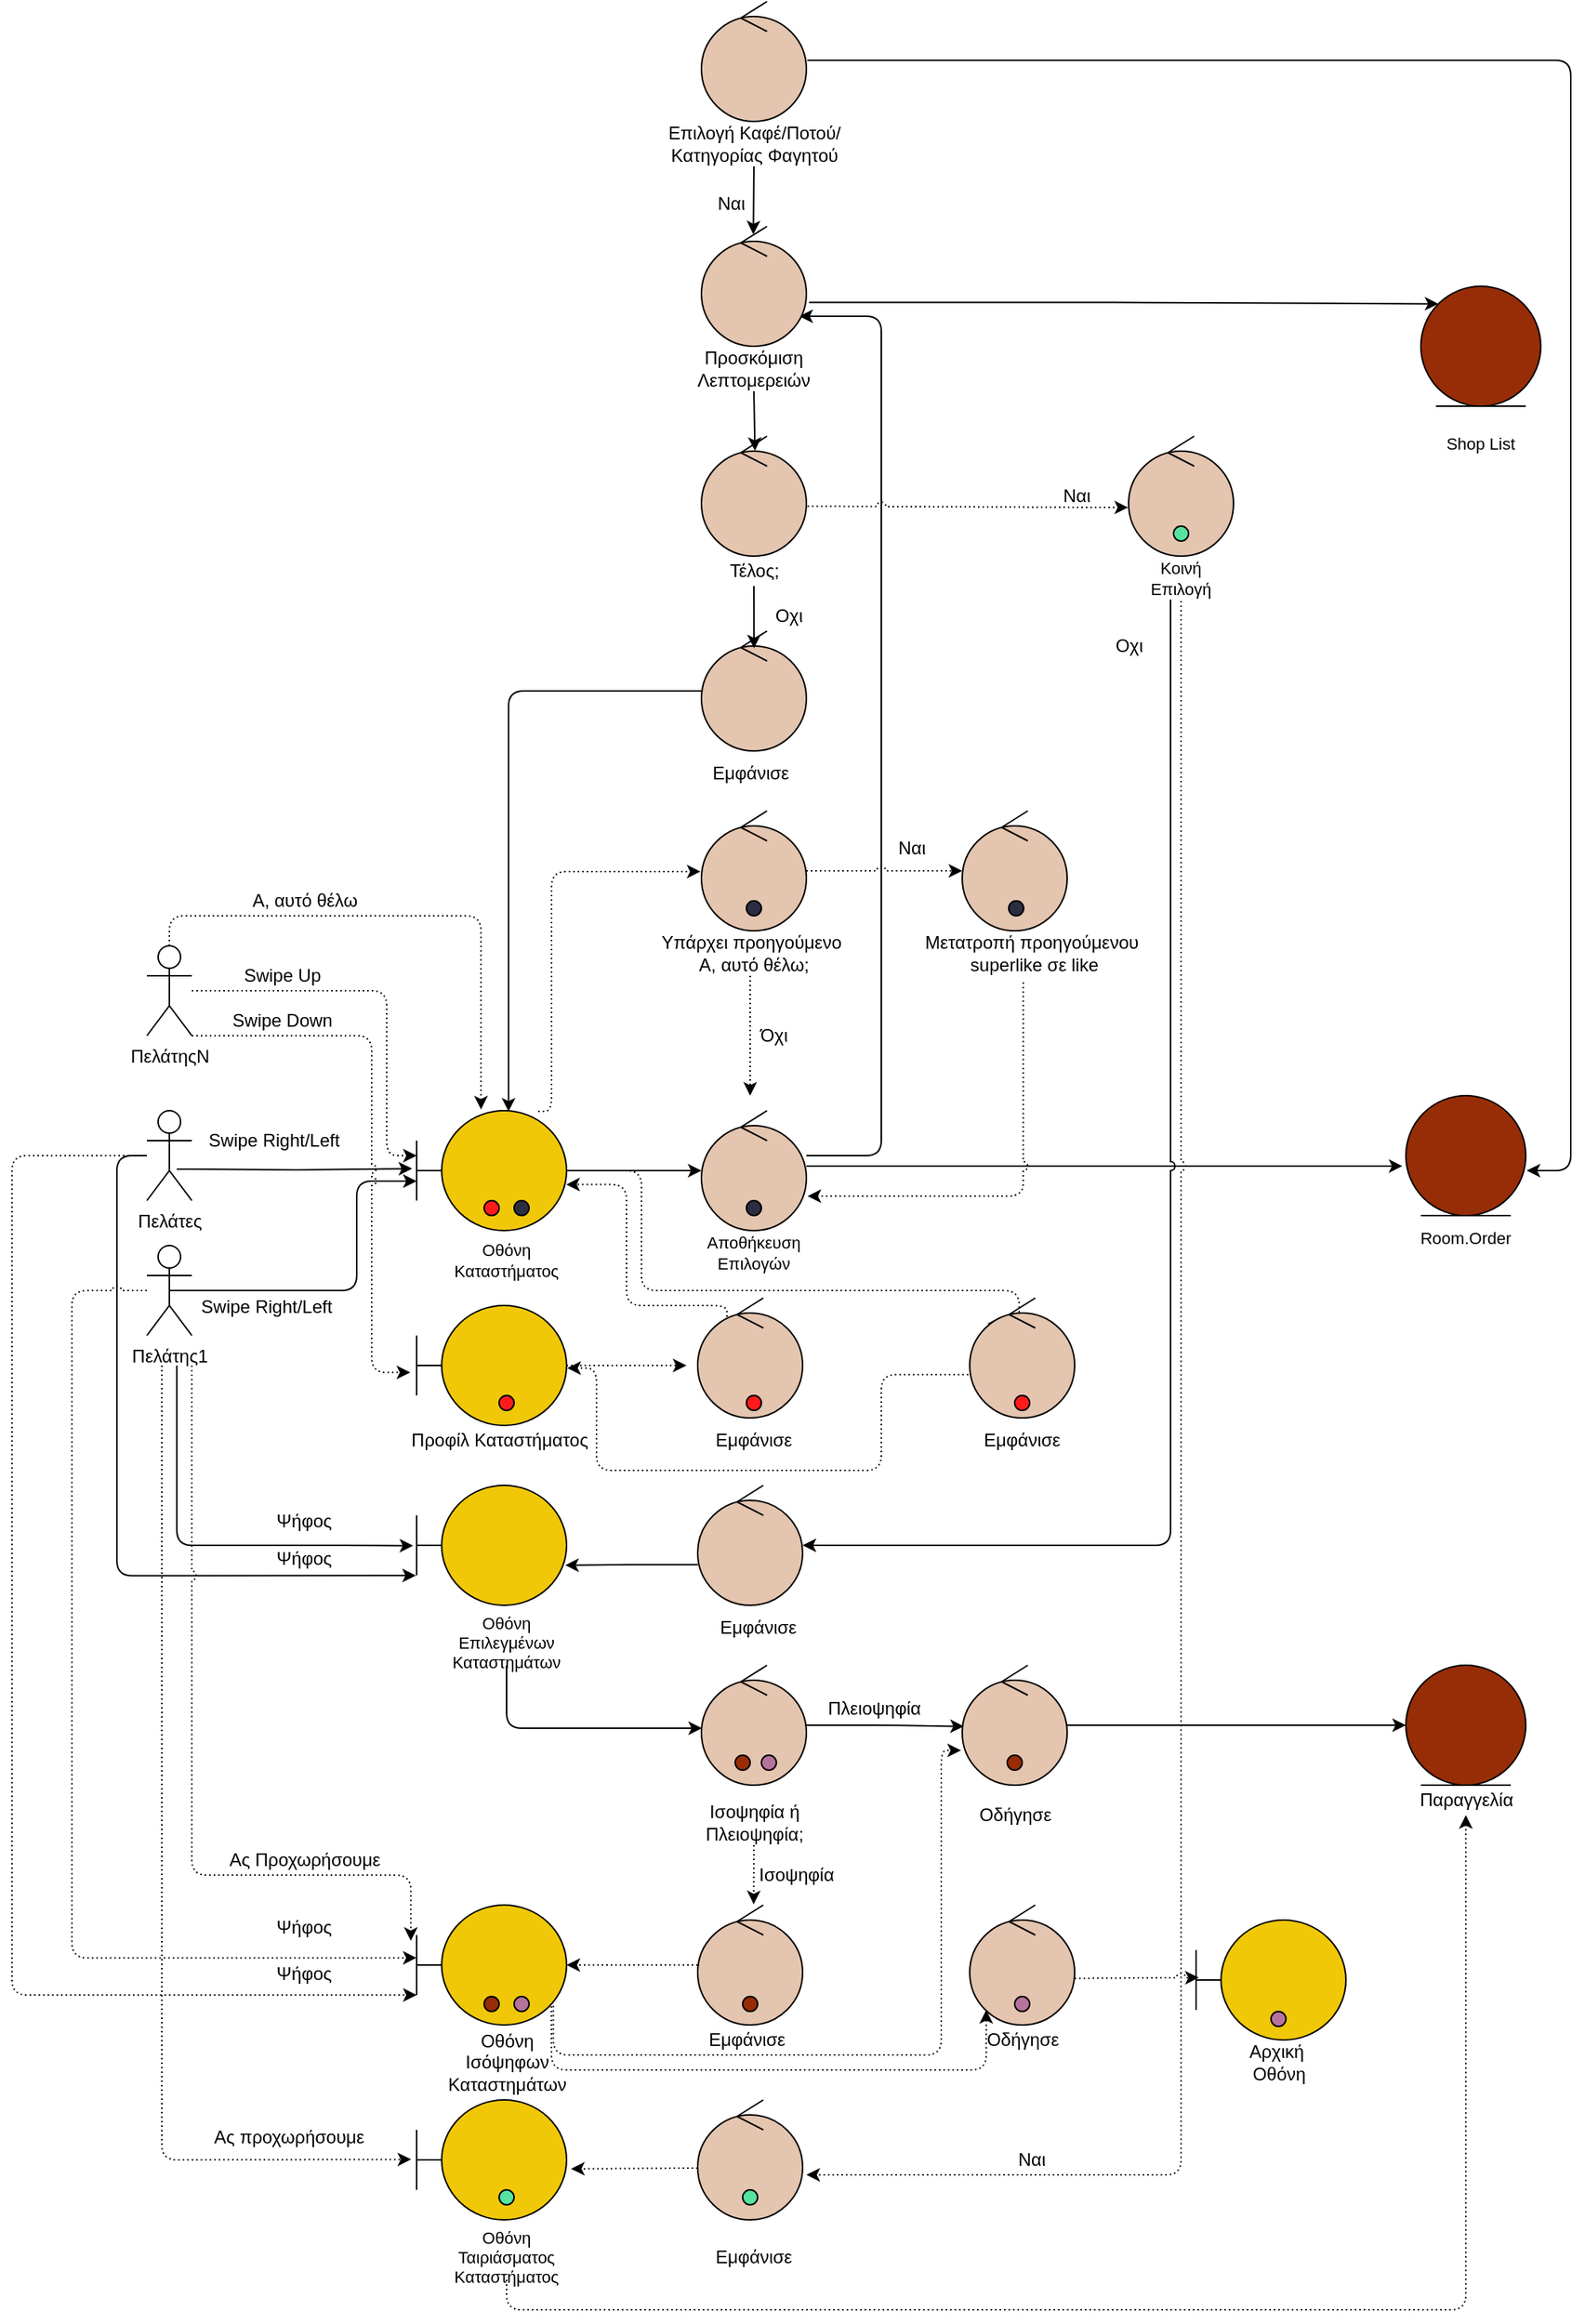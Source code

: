 <mxfile version="18.1.2" type="device"><diagram id="vDKxZgRBbiKJ56uASimI" name="Page-1"><mxGraphModel dx="2424" dy="926" grid="1" gridSize="10" guides="1" tooltips="1" connect="1" arrows="1" fold="1" page="1" pageScale="1" pageWidth="827" pageHeight="1169" math="0" shadow="0"><root><mxCell id="0"/><mxCell id="1" parent="0"/><mxCell id="w1AKfDL979Me783EUNoV-116" style="edgeStyle=orthogonalEdgeStyle;rounded=1;orthogonalLoop=1;jettySize=auto;html=1;entryX=0.169;entryY=0.213;entryDx=0;entryDy=0;entryPerimeter=0;dashed=1;dashPattern=1 2;fontSize=12;" parent="1" source="w1AKfDL979Me783EUNoV-27" target="w1AKfDL979Me783EUNoV-114" edge="1"><mxGeometry relative="1" as="geometry"><Array as="points"><mxPoint x="-380" y="790"/><mxPoint x="-380" y="870"/><mxPoint x="-128" y="870"/></Array></mxGeometry></mxCell><mxCell id="w1AKfDL979Me783EUNoV-141" style="edgeStyle=orthogonalEdgeStyle;rounded=1;jumpStyle=arc;orthogonalLoop=1;jettySize=auto;html=1;entryX=-0.009;entryY=0.506;entryDx=0;entryDy=0;entryPerimeter=0;fontSize=12;dashed=1;dashPattern=1 2;exitX=0.811;exitY=0.006;exitDx=0;exitDy=0;exitPerimeter=0;" parent="1" source="w1AKfDL979Me783EUNoV-27" target="w1AKfDL979Me783EUNoV-139" edge="1"><mxGeometry relative="1" as="geometry"><Array as="points"><mxPoint x="-440" y="750"/><mxPoint x="-440" y="590"/></Array></mxGeometry></mxCell><mxCell id="w1AKfDL979Me783EUNoV-27" value="" style="shape=umlBoundary;whiteSpace=wrap;html=1;fillColor=#F0C808;" parent="1" vertex="1"><mxGeometry x="-530" y="750" width="100" height="80" as="geometry"/></mxCell><mxCell id="w1AKfDL979Me783EUNoV-93" style="edgeStyle=orthogonalEdgeStyle;rounded=1;orthogonalLoop=1;jettySize=auto;html=1;fontSize=12;entryX=-0.005;entryY=0.752;entryDx=0;entryDy=0;entryPerimeter=0;" parent="1" source="w1AKfDL979Me783EUNoV-28" target="w1AKfDL979Me783EUNoV-61" edge="1"><mxGeometry relative="1" as="geometry"><mxPoint x="-540" y="1010" as="targetPoint"/><Array as="points"><mxPoint x="-730" y="780"/><mxPoint x="-730" y="1060"/></Array></mxGeometry></mxCell><mxCell id="w1AKfDL979Me783EUNoV-160" style="edgeStyle=orthogonalEdgeStyle;rounded=1;jumpStyle=arc;orthogonalLoop=1;jettySize=auto;html=1;entryX=0;entryY=0.75;entryDx=0;entryDy=0;entryPerimeter=0;dashed=1;dashPattern=1 2;fontSize=12;" parent="1" source="w1AKfDL979Me783EUNoV-28" target="w1AKfDL979Me783EUNoV-156" edge="1"><mxGeometry relative="1" as="geometry"><Array as="points"><mxPoint x="-800" y="780"/><mxPoint x="-800" y="1340"/></Array></mxGeometry></mxCell><mxCell id="w1AKfDL979Me783EUNoV-28" value="Πελάτες" style="shape=umlActor;verticalLabelPosition=bottom;verticalAlign=top;html=1;" parent="1" vertex="1"><mxGeometry x="-710" y="750" width="30" height="60" as="geometry"/></mxCell><mxCell id="w1AKfDL979Me783EUNoV-29" value="" style="endArrow=classic;html=1;rounded=0;entryX=-0.03;entryY=0.483;entryDx=0;entryDy=0;entryPerimeter=0;edgeStyle=orthogonalEdgeStyle;" parent="1" target="w1AKfDL979Me783EUNoV-27" edge="1"><mxGeometry width="50" height="50" relative="1" as="geometry"><mxPoint x="-690" y="789" as="sourcePoint"/><mxPoint x="-400" y="220" as="targetPoint"/></mxGeometry></mxCell><mxCell id="w1AKfDL979Me783EUNoV-31" value="" style="ellipse;shape=umlEntity;whiteSpace=wrap;html=1;fontSize=12;fillColor=#972D07;" parent="1" vertex="1"><mxGeometry x="140" y="200" width="80" height="80" as="geometry"/></mxCell><mxCell id="w1AKfDL979Me783EUNoV-32" value="" style="endArrow=classic;html=1;rounded=0;fontSize=11;exitX=1.025;exitY=0.635;exitDx=0;exitDy=0;exitPerimeter=0;entryX=0;entryY=0;entryDx=0;entryDy=0;edgeStyle=orthogonalEdgeStyle;" parent="1" source="w1AKfDL979Me783EUNoV-30" target="w1AKfDL979Me783EUNoV-31" edge="1"><mxGeometry width="50" height="50" relative="1" as="geometry"><mxPoint x="-156" y="120" as="sourcePoint"/><mxPoint x="-60" y="120" as="targetPoint"/></mxGeometry></mxCell><mxCell id="w1AKfDL979Me783EUNoV-33" value="" style="ellipse;shape=umlControl;whiteSpace=wrap;html=1;fontSize=12;fillColor=#E4C5AF;" parent="1" vertex="1"><mxGeometry x="-340" y="300" width="70" height="80" as="geometry"/></mxCell><mxCell id="w1AKfDL979Me783EUNoV-34" value="" style="endArrow=classic;html=1;rounded=0;fontSize=12;exitX=0.5;exitY=1;exitDx=0;exitDy=0;startArrow=none;entryX=0.51;entryY=0.122;entryDx=0;entryDy=0;entryPerimeter=0;" parent="1" source="w1AKfDL979Me783EUNoV-39" target="w1AKfDL979Me783EUNoV-33" edge="1"><mxGeometry width="50" height="50" relative="1" as="geometry"><mxPoint x="-180" y="300" as="sourcePoint"/><mxPoint x="-310" y="400" as="targetPoint"/></mxGeometry></mxCell><mxCell id="w1AKfDL979Me783EUNoV-35" value="" style="endArrow=classic;html=1;rounded=0;fontSize=12;entryX=-0.029;entryY=0.587;entryDx=0;entryDy=0;entryPerimeter=0;" parent="1" target="w1AKfDL979Me783EUNoV-43" edge="1"><mxGeometry width="50" height="50" relative="1" as="geometry"><mxPoint x="-270" y="787" as="sourcePoint"/><mxPoint x="-10" y="340" as="targetPoint"/><Array as="points"/></mxGeometry></mxCell><mxCell id="w1AKfDL979Me783EUNoV-36" value="Οχι" style="text;html=1;align=center;verticalAlign=middle;resizable=0;points=[];autosize=1;strokeColor=none;fillColor=none;fontSize=12;" parent="1" vertex="1"><mxGeometry x="-302.5" y="410" width="40" height="20" as="geometry"/></mxCell><mxCell id="w1AKfDL979Me783EUNoV-37" value="" style="ellipse;shape=umlControl;whiteSpace=wrap;html=1;fontSize=12;fillColor=#E4C5AF;" parent="1" vertex="1"><mxGeometry x="-340" y="750" width="70" height="80" as="geometry"/></mxCell><mxCell id="w1AKfDL979Me783EUNoV-38" value="Οθόνη Καταστήματος" style="text;html=1;strokeColor=none;fillColor=none;align=center;verticalAlign=middle;whiteSpace=wrap;rounded=0;fontSize=11;" parent="1" vertex="1"><mxGeometry x="-505" y="830" width="70" height="40" as="geometry"/></mxCell><mxCell id="w1AKfDL979Me783EUNoV-39" value="Προσκόμιση Λεπτομερειών" style="text;html=1;strokeColor=none;fillColor=none;align=center;verticalAlign=middle;whiteSpace=wrap;rounded=0;fontSize=12;" parent="1" vertex="1"><mxGeometry x="-335" y="240" width="60" height="30" as="geometry"/></mxCell><mxCell id="w1AKfDL979Me783EUNoV-40" value="Shop List" style="text;html=1;strokeColor=none;fillColor=none;align=center;verticalAlign=middle;whiteSpace=wrap;rounded=0;fontSize=11;" parent="1" vertex="1"><mxGeometry x="150" y="290" width="60" height="30" as="geometry"/></mxCell><mxCell id="w1AKfDL979Me783EUNoV-41" value="" style="endArrow=classic;html=1;rounded=0;fontSize=11;" parent="1" edge="1"><mxGeometry width="50" height="50" relative="1" as="geometry"><mxPoint x="-430" y="790" as="sourcePoint"/><mxPoint x="-340" y="790" as="targetPoint"/></mxGeometry></mxCell><mxCell id="w1AKfDL979Me783EUNoV-42" value="Κοινή Επιλογή" style="text;html=1;strokeColor=none;fillColor=none;align=center;verticalAlign=middle;whiteSpace=wrap;rounded=0;fontSize=11;" parent="1" vertex="1"><mxGeometry x="-50" y="380" width="60" height="30" as="geometry"/></mxCell><mxCell id="w1AKfDL979Me783EUNoV-43" value="" style="ellipse;shape=umlEntity;whiteSpace=wrap;html=1;fontSize=12;fillColor=#972D07;" parent="1" vertex="1"><mxGeometry x="130" y="740" width="80" height="80" as="geometry"/></mxCell><mxCell id="w1AKfDL979Me783EUNoV-44" value="Room.Order" style="text;html=1;strokeColor=none;fillColor=none;align=center;verticalAlign=middle;whiteSpace=wrap;rounded=0;fontSize=11;" parent="1" vertex="1"><mxGeometry x="140" y="820" width="60" height="30" as="geometry"/></mxCell><mxCell id="w1AKfDL979Me783EUNoV-45" value="" style="ellipse;shape=umlControl;whiteSpace=wrap;html=1;fontSize=11;fillColor=#E4C5AF;" parent="1" vertex="1"><mxGeometry x="-340" y="430" width="70" height="80" as="geometry"/></mxCell><mxCell id="w1AKfDL979Me783EUNoV-46" value="" style="endArrow=classic;html=1;rounded=1;fontSize=12;startArrow=none;entryX=0.613;entryY=0.007;entryDx=0;entryDy=0;entryPerimeter=0;edgeStyle=orthogonalEdgeStyle;" parent="1" target="w1AKfDL979Me783EUNoV-27" edge="1"><mxGeometry width="50" height="50" relative="1" as="geometry"><mxPoint x="-340" y="470" as="sourcePoint"/><mxPoint x="-410" y="790" as="targetPoint"/><Array as="points"><mxPoint x="-469" y="470"/></Array></mxGeometry></mxCell><mxCell id="w1AKfDL979Me783EUNoV-47" value="" style="ellipse;shape=umlControl;whiteSpace=wrap;html=1;fontSize=11;fillColor=#E4C5AF;" parent="1" vertex="1"><mxGeometry x="-340" y="10" width="70" height="80" as="geometry"/></mxCell><mxCell id="w1AKfDL979Me783EUNoV-132" style="edgeStyle=orthogonalEdgeStyle;rounded=1;jumpStyle=arc;orthogonalLoop=1;jettySize=auto;html=1;entryX=0.494;entryY=0.067;entryDx=0;entryDy=0;entryPerimeter=0;fontSize=12;" parent="1" source="w1AKfDL979Me783EUNoV-48" target="w1AKfDL979Me783EUNoV-30" edge="1"><mxGeometry relative="1" as="geometry"/></mxCell><mxCell id="w1AKfDL979Me783EUNoV-48" value="Επιλογή Καφέ/Ποτού/Κατηγορίας Φαγητού" style="text;html=1;strokeColor=none;fillColor=none;align=center;verticalAlign=middle;whiteSpace=wrap;rounded=0;fontSize=12;" parent="1" vertex="1"><mxGeometry x="-367.5" y="90" width="125" height="30" as="geometry"/></mxCell><mxCell id="w1AKfDL979Me783EUNoV-49" value="" style="endArrow=classic;html=1;rounded=0;fontSize=12;startArrow=none;exitX=0.5;exitY=1;exitDx=0;exitDy=0;" parent="1" source="w1AKfDL979Me783EUNoV-30" edge="1"><mxGeometry width="50" height="50" relative="1" as="geometry"><mxPoint x="-305" y="130" as="sourcePoint"/><mxPoint x="-305" y="210" as="targetPoint"/></mxGeometry></mxCell><mxCell id="w1AKfDL979Me783EUNoV-50" value="Ναι" style="text;html=1;strokeColor=none;fillColor=none;align=center;verticalAlign=middle;whiteSpace=wrap;rounded=0;fontSize=12;" parent="1" vertex="1"><mxGeometry x="-350" y="130" width="60" height="30" as="geometry"/></mxCell><mxCell id="w1AKfDL979Me783EUNoV-137" style="edgeStyle=orthogonalEdgeStyle;rounded=1;jumpStyle=arc;orthogonalLoop=1;jettySize=auto;html=1;entryX=0.501;entryY=0.144;entryDx=0;entryDy=0;entryPerimeter=0;fontSize=12;" parent="1" source="w1AKfDL979Me783EUNoV-51" target="w1AKfDL979Me783EUNoV-45" edge="1"><mxGeometry relative="1" as="geometry"/></mxCell><mxCell id="w1AKfDL979Me783EUNoV-51" value="Τέλος;" style="text;html=1;strokeColor=none;fillColor=none;align=center;verticalAlign=middle;whiteSpace=wrap;rounded=0;fontSize=12;" parent="1" vertex="1"><mxGeometry x="-332.5" y="380" width="55" height="20" as="geometry"/></mxCell><mxCell id="w1AKfDL979Me783EUNoV-53" value="Εμφάνισε" style="text;html=1;strokeColor=none;fillColor=none;align=center;verticalAlign=middle;whiteSpace=wrap;rounded=0;fontSize=12;" parent="1" vertex="1"><mxGeometry x="-337.5" y="510" width="60" height="30" as="geometry"/></mxCell><mxCell id="w1AKfDL979Me783EUNoV-159" style="edgeStyle=orthogonalEdgeStyle;rounded=1;jumpStyle=arc;orthogonalLoop=1;jettySize=auto;html=1;entryX=-0.001;entryY=0.44;entryDx=0;entryDy=0;entryPerimeter=0;dashed=1;dashPattern=1 2;fontSize=12;" parent="1" source="w1AKfDL979Me783EUNoV-54" target="w1AKfDL979Me783EUNoV-156" edge="1"><mxGeometry relative="1" as="geometry"><Array as="points"><mxPoint x="-760" y="870"/><mxPoint x="-760" y="1315"/></Array></mxGeometry></mxCell><mxCell id="w1AKfDL979Me783EUNoV-167" style="edgeStyle=orthogonalEdgeStyle;rounded=1;jumpStyle=arc;orthogonalLoop=1;jettySize=auto;html=1;entryX=-0.039;entryY=0.299;entryDx=0;entryDy=0;entryPerimeter=0;dashed=1;dashPattern=1 2;fontSize=12;" parent="1" target="w1AKfDL979Me783EUNoV-156" edge="1"><mxGeometry relative="1" as="geometry"><mxPoint x="-680" y="920" as="sourcePoint"/><Array as="points"><mxPoint x="-680" y="1260"/><mxPoint x="-534" y="1260"/></Array></mxGeometry></mxCell><mxCell id="w1AKfDL979Me783EUNoV-54" value="Πελάτης1" style="shape=umlActor;verticalLabelPosition=bottom;verticalAlign=top;html=1;" parent="1" vertex="1"><mxGeometry x="-710" y="840" width="30" height="60" as="geometry"/></mxCell><mxCell id="w1AKfDL979Me783EUNoV-55" value="" style="endArrow=classic;html=1;rounded=1;exitX=0.5;exitY=0.5;exitDx=0;exitDy=0;exitPerimeter=0;" parent="1" source="w1AKfDL979Me783EUNoV-54" edge="1"><mxGeometry width="50" height="50" relative="1" as="geometry"><mxPoint x="-686.05" y="792.44" as="sourcePoint"/><mxPoint x="-530" y="797" as="targetPoint"/><Array as="points"><mxPoint x="-570" y="870"/><mxPoint x="-570" y="797"/></Array></mxGeometry></mxCell><mxCell id="w1AKfDL979Me783EUNoV-56" value="Swipe Right/Left" style="text;html=1;strokeColor=none;fillColor=none;align=center;verticalAlign=middle;whiteSpace=wrap;rounded=0;fontSize=12;" parent="1" vertex="1"><mxGeometry x="-670" y="760" width="90" height="20" as="geometry"/></mxCell><mxCell id="w1AKfDL979Me783EUNoV-57" value="Swipe Right/Left" style="text;html=1;strokeColor=none;fillColor=none;align=center;verticalAlign=middle;whiteSpace=wrap;rounded=0;fontSize=12;" parent="1" vertex="1"><mxGeometry x="-680" y="870" width="100" height="21" as="geometry"/></mxCell><mxCell id="w1AKfDL979Me783EUNoV-58" value="Αποθήκευση Επιλογών" style="text;html=1;strokeColor=none;fillColor=none;align=center;verticalAlign=middle;whiteSpace=wrap;rounded=0;fontSize=11;" parent="1" vertex="1"><mxGeometry x="-335" y="830" width="60" height="30" as="geometry"/></mxCell><mxCell id="w1AKfDL979Me783EUNoV-59" value="" style="endArrow=classic;html=1;rounded=1;fontSize=12;jumpStyle=arc;edgeStyle=orthogonalEdgeStyle;" parent="1" target="w1AKfDL979Me783EUNoV-30" edge="1"><mxGeometry width="50" height="50" relative="1" as="geometry"><mxPoint x="-270" y="780" as="sourcePoint"/><mxPoint x="-270" y="250" as="targetPoint"/><Array as="points"><mxPoint x="-220" y="780"/><mxPoint x="-220" y="220"/></Array></mxGeometry></mxCell><mxCell id="w1AKfDL979Me783EUNoV-60" value="" style="ellipse;shape=umlControl;whiteSpace=wrap;html=1;fontSize=12;fillColor=#E4C5AF;" parent="1" vertex="1"><mxGeometry x="-55" y="300" width="70" height="80" as="geometry"/></mxCell><mxCell id="w1AKfDL979Me783EUNoV-61" value="" style="shape=umlBoundary;whiteSpace=wrap;html=1;fillColor=#F0C808;" parent="1" vertex="1"><mxGeometry x="-530" y="1000" width="100" height="80" as="geometry"/></mxCell><mxCell id="w1AKfDL979Me783EUNoV-100" style="edgeStyle=orthogonalEdgeStyle;rounded=1;orthogonalLoop=1;jettySize=auto;html=1;entryX=0.005;entryY=0.525;entryDx=0;entryDy=0;entryPerimeter=0;fontSize=12;" parent="1" source="w1AKfDL979Me783EUNoV-62" target="w1AKfDL979Me783EUNoV-97" edge="1"><mxGeometry relative="1" as="geometry"><Array as="points"><mxPoint x="-470" y="1162"/></Array></mxGeometry></mxCell><mxCell id="w1AKfDL979Me783EUNoV-62" value="Οθόνη Επιλεγμένων Καταστημάτων" style="text;html=1;strokeColor=none;fillColor=none;align=center;verticalAlign=middle;whiteSpace=wrap;rounded=0;fontSize=11;" parent="1" vertex="1"><mxGeometry x="-505" y="1090" width="70" height="30" as="geometry"/></mxCell><mxCell id="w1AKfDL979Me783EUNoV-63" value="" style="endArrow=classic;html=1;rounded=1;entryX=-0.023;entryY=0.503;entryDx=0;entryDy=0;entryPerimeter=0;" parent="1" target="w1AKfDL979Me783EUNoV-61" edge="1"><mxGeometry width="50" height="50" relative="1" as="geometry"><mxPoint x="-690" y="920" as="sourcePoint"/><mxPoint x="-500" y="802" as="targetPoint"/><Array as="points"><mxPoint x="-690" y="1040"/><mxPoint x="-590" y="1040"/></Array></mxGeometry></mxCell><mxCell id="w1AKfDL979Me783EUNoV-64" value="Ψήφος" style="text;html=1;strokeColor=none;fillColor=none;align=center;verticalAlign=middle;whiteSpace=wrap;rounded=0;fontSize=12;" parent="1" vertex="1"><mxGeometry x="-660" y="1009" width="110" height="30" as="geometry"/></mxCell><mxCell id="w1AKfDL979Me783EUNoV-65" value="" style="ellipse;shape=umlControl;whiteSpace=wrap;html=1;fontSize=12;fillColor=#E4C5AF;" parent="1" vertex="1"><mxGeometry x="-342.5" y="1000" width="70" height="80" as="geometry"/></mxCell><mxCell id="w1AKfDL979Me783EUNoV-66" value="Εμφάνισε" style="text;html=1;strokeColor=none;fillColor=none;align=center;verticalAlign=middle;whiteSpace=wrap;rounded=0;fontSize=12;" parent="1" vertex="1"><mxGeometry x="-332.5" y="1080" width="60" height="30" as="geometry"/></mxCell><mxCell id="w1AKfDL979Me783EUNoV-67" value="" style="endArrow=classic;html=1;rounded=0;fontSize=11;edgeStyle=orthogonalEdgeStyle;exitX=0.003;exitY=0.661;exitDx=0;exitDy=0;exitPerimeter=0;entryX=0.991;entryY=0.666;entryDx=0;entryDy=0;entryPerimeter=0;" parent="1" source="w1AKfDL979Me783EUNoV-65" target="w1AKfDL979Me783EUNoV-61" edge="1"><mxGeometry width="50" height="50" relative="1" as="geometry"><mxPoint x="-340" y="1060" as="sourcePoint"/><mxPoint x="-420" y="1054" as="targetPoint"/><Array as="points"/></mxGeometry></mxCell><mxCell id="w1AKfDL979Me783EUNoV-68" value="" style="endArrow=classic;html=1;rounded=1;fontSize=11;exitX=0.383;exitY=0.967;exitDx=0;exitDy=0;jumpStyle=arc;exitPerimeter=0;edgeStyle=orthogonalEdgeStyle;" parent="1" source="w1AKfDL979Me783EUNoV-42" target="w1AKfDL979Me783EUNoV-65" edge="1"><mxGeometry width="50" height="50" relative="1" as="geometry"><mxPoint x="-260.98" y="250" as="sourcePoint"/><mxPoint x="-270" y="990" as="targetPoint"/><Array as="points"><mxPoint x="-27" y="1040"/></Array></mxGeometry></mxCell><mxCell id="w1AKfDL979Me783EUNoV-69" value="Οχι" style="text;html=1;align=center;verticalAlign=middle;resizable=0;points=[];autosize=1;strokeColor=none;fillColor=none;fontSize=12;" parent="1" vertex="1"><mxGeometry x="-75" y="430" width="40" height="20" as="geometry"/></mxCell><mxCell id="w1AKfDL979Me783EUNoV-70" value="" style="endArrow=classic;html=1;rounded=0;fontSize=11;exitX=1.011;exitY=0.584;exitDx=0;exitDy=0;exitPerimeter=0;entryX=-0.005;entryY=0.595;entryDx=0;entryDy=0;entryPerimeter=0;jumpStyle=arc;dashed=1;dashPattern=1 2;" parent="1" source="w1AKfDL979Me783EUNoV-33" target="w1AKfDL979Me783EUNoV-60" edge="1"><mxGeometry width="50" height="50" relative="1" as="geometry"><mxPoint x="-260.98" y="250" as="sourcePoint"/><mxPoint x="180.0" y="250" as="targetPoint"/></mxGeometry></mxCell><mxCell id="w1AKfDL979Me783EUNoV-188" style="edgeStyle=orthogonalEdgeStyle;rounded=1;jumpStyle=arc;orthogonalLoop=1;jettySize=auto;html=1;dashed=1;dashPattern=1 2;fontSize=12;exitX=0.5;exitY=1;exitDx=0;exitDy=0;" parent="1" source="w1AKfDL979Me783EUNoV-77" target="w1AKfDL979Me783EUNoV-105" edge="1"><mxGeometry relative="1" as="geometry"><Array as="points"><mxPoint x="-470" y="1550"/><mxPoint x="170" y="1550"/></Array></mxGeometry></mxCell><mxCell id="w1AKfDL979Me783EUNoV-76" value="" style="shape=umlBoundary;whiteSpace=wrap;html=1;fillColor=#F0C808;" parent="1" vertex="1"><mxGeometry x="-530" y="1410" width="100" height="80" as="geometry"/></mxCell><mxCell id="w1AKfDL979Me783EUNoV-77" value="Οθόνη Ταιριάσματος Καταστήματος" style="text;html=1;strokeColor=none;fillColor=none;align=center;verticalAlign=middle;whiteSpace=wrap;rounded=0;fontSize=11;" parent="1" vertex="1"><mxGeometry x="-500" y="1500" width="60" height="30" as="geometry"/></mxCell><mxCell id="w1AKfDL979Me783EUNoV-78" value="" style="ellipse;shape=umlControl;whiteSpace=wrap;html=1;fontSize=12;fillColor=#E4C5AF;" parent="1" vertex="1"><mxGeometry x="-342.5" y="1410" width="70" height="80" as="geometry"/></mxCell><mxCell id="w1AKfDL979Me783EUNoV-79" value="" style="endArrow=classic;html=1;rounded=0;fontSize=11;dashed=1;dashPattern=1 2;exitX=-0.001;exitY=0.568;exitDx=0;exitDy=0;exitPerimeter=0;entryX=1.03;entryY=0.575;entryDx=0;entryDy=0;entryPerimeter=0;" parent="1" source="w1AKfDL979Me783EUNoV-78" target="w1AKfDL979Me783EUNoV-76" edge="1"><mxGeometry width="50" height="50" relative="1" as="geometry"><mxPoint x="-430" y="1350" as="sourcePoint"/><mxPoint x="-418.8" y="1000.24" as="targetPoint"/><Array as="points"/></mxGeometry></mxCell><mxCell id="w1AKfDL979Me783EUNoV-80" value="" style="endArrow=classic;html=1;rounded=1;entryX=-0.037;entryY=0.496;entryDx=0;entryDy=0;entryPerimeter=0;dashed=1;dashPattern=1 2;" parent="1" target="w1AKfDL979Me783EUNoV-76" edge="1"><mxGeometry width="50" height="50" relative="1" as="geometry"><mxPoint x="-700" y="920" as="sourcePoint"/><mxPoint x="-522.3" y="1000.24" as="targetPoint"/><Array as="points"><mxPoint x="-700" y="1450"/></Array></mxGeometry></mxCell><mxCell id="w1AKfDL979Me783EUNoV-81" value="Εμφάνισε" style="text;html=1;strokeColor=none;fillColor=none;align=center;verticalAlign=middle;whiteSpace=wrap;rounded=0;fontSize=12;" parent="1" vertex="1"><mxGeometry x="-335" y="1500" width="60" height="30" as="geometry"/></mxCell><mxCell id="w1AKfDL979Me783EUNoV-82" value="" style="endArrow=classic;html=1;rounded=1;fontSize=11;jumpStyle=arc;dashed=1;dashPattern=1 2;exitX=0.5;exitY=1;exitDx=0;exitDy=0;entryX=1.036;entryY=0.625;entryDx=0;entryDy=0;entryPerimeter=0;" parent="1" source="w1AKfDL979Me783EUNoV-42" target="w1AKfDL979Me783EUNoV-78" edge="1"><mxGeometry width="50" height="50" relative="1" as="geometry"><mxPoint x="-10" y="500" as="sourcePoint"/><mxPoint x="-270" y="1350" as="targetPoint"/><Array as="points"><mxPoint x="-20" y="1460"/></Array></mxGeometry></mxCell><mxCell id="w1AKfDL979Me783EUNoV-83" value="Ναι" style="text;html=1;align=center;verticalAlign=middle;resizable=0;points=[];autosize=1;strokeColor=none;fillColor=none;fontSize=12;" parent="1" vertex="1"><mxGeometry x="-135" y="1440" width="30" height="20" as="geometry"/></mxCell><mxCell id="w1AKfDL979Me783EUNoV-85" value="Ας προχωρήσουμε" style="text;html=1;strokeColor=none;fillColor=none;align=center;verticalAlign=middle;whiteSpace=wrap;rounded=0;fontSize=12;" parent="1" vertex="1"><mxGeometry x="-670" y="1420" width="110" height="30" as="geometry"/></mxCell><mxCell id="w1AKfDL979Me783EUNoV-86" value="" style="endArrow=classic;html=1;rounded=1;fontSize=11;exitX=1.008;exitY=0.491;exitDx=0;exitDy=0;exitPerimeter=0;edgeStyle=orthogonalEdgeStyle;entryX=1.007;entryY=0.637;entryDx=0;entryDy=0;entryPerimeter=0;" parent="1" source="w1AKfDL979Me783EUNoV-47" target="w1AKfDL979Me783EUNoV-43" edge="1"><mxGeometry width="50" height="50" relative="1" as="geometry"><mxPoint x="-260.98" y="250" as="sourcePoint"/><mxPoint x="270" y="740" as="targetPoint"/><Array as="points"><mxPoint x="240" y="49"/><mxPoint x="240" y="790"/><mxPoint x="211" y="790"/></Array></mxGeometry></mxCell><mxCell id="w1AKfDL979Me783EUNoV-87" value="" style="shape=ellipse;fillColor=#56E39F;strokeColor=default;html=1;sketch=0;fontColor=#56E39F;" parent="1" vertex="1"><mxGeometry x="-25" y="360" width="10" height="10" as="geometry"/></mxCell><mxCell id="w1AKfDL979Me783EUNoV-88" value="" style="shape=ellipse;fillColor=#56E39F;strokeColor=default;html=1;sketch=0;fontColor=#56E39F;" parent="1" vertex="1"><mxGeometry x="-312.5" y="1470" width="10" height="10" as="geometry"/></mxCell><mxCell id="w1AKfDL979Me783EUNoV-89" value="" style="shape=ellipse;fillColor=#56E39F;strokeColor=default;html=1;sketch=0;fontColor=#56E39F;" parent="1" vertex="1"><mxGeometry x="-475" y="1470" width="10" height="10" as="geometry"/></mxCell><mxCell id="w1AKfDL979Me783EUNoV-92" value="Ναι" style="text;html=1;align=center;verticalAlign=middle;resizable=0;points=[];autosize=1;strokeColor=none;fillColor=none;fontSize=12;" parent="1" vertex="1"><mxGeometry x="-105" y="330" width="30" height="20" as="geometry"/></mxCell><mxCell id="w1AKfDL979Me783EUNoV-94" value="Ψήφος" style="text;html=1;strokeColor=none;fillColor=none;align=center;verticalAlign=middle;whiteSpace=wrap;rounded=0;fontSize=12;" parent="1" vertex="1"><mxGeometry x="-660" y="1034" width="110" height="30" as="geometry"/></mxCell><mxCell id="w1AKfDL979Me783EUNoV-102" style="edgeStyle=orthogonalEdgeStyle;rounded=1;orthogonalLoop=1;jettySize=auto;html=1;entryX=0.015;entryY=0.51;entryDx=0;entryDy=0;entryPerimeter=0;fontSize=12;" parent="1" source="w1AKfDL979Me783EUNoV-97" target="w1AKfDL979Me783EUNoV-101" edge="1"><mxGeometry relative="1" as="geometry"/></mxCell><mxCell id="w1AKfDL979Me783EUNoV-97" value="" style="ellipse;shape=umlControl;whiteSpace=wrap;html=1;fontSize=12;fillColor=#E4C5AF;" parent="1" vertex="1"><mxGeometry x="-340" y="1120" width="70" height="80" as="geometry"/></mxCell><mxCell id="w1AKfDL979Me783EUNoV-150" style="edgeStyle=orthogonalEdgeStyle;rounded=1;jumpStyle=arc;orthogonalLoop=1;jettySize=auto;html=1;entryX=0.533;entryY=-0.007;entryDx=0;entryDy=0;entryPerimeter=0;dashed=1;dashPattern=1 2;fontSize=12;" parent="1" source="w1AKfDL979Me783EUNoV-98" target="w1AKfDL979Me783EUNoV-147" edge="1"><mxGeometry relative="1" as="geometry"/></mxCell><mxCell id="w1AKfDL979Me783EUNoV-98" value="Ισοψηφία ή &lt;br&gt;Πλειοψηφία;" style="text;html=1;align=center;verticalAlign=middle;resizable=0;points=[];autosize=1;strokeColor=none;fillColor=none;fontSize=12;" parent="1" vertex="1"><mxGeometry x="-345" y="1210" width="80" height="30" as="geometry"/></mxCell><mxCell id="w1AKfDL979Me783EUNoV-107" style="edgeStyle=orthogonalEdgeStyle;rounded=1;orthogonalLoop=1;jettySize=auto;html=1;entryX=0;entryY=0.5;entryDx=0;entryDy=0;fontSize=12;" parent="1" source="w1AKfDL979Me783EUNoV-101" target="w1AKfDL979Me783EUNoV-104" edge="1"><mxGeometry relative="1" as="geometry"/></mxCell><mxCell id="w1AKfDL979Me783EUNoV-101" value="" style="ellipse;shape=umlControl;whiteSpace=wrap;html=1;fontSize=12;fillColor=#E4C5AF;" parent="1" vertex="1"><mxGeometry x="-166" y="1120" width="70" height="80" as="geometry"/></mxCell><mxCell id="w1AKfDL979Me783EUNoV-103" value="Πλειοψηφία" style="text;html=1;align=center;verticalAlign=middle;resizable=0;points=[];autosize=1;strokeColor=none;fillColor=none;fontSize=12;" parent="1" vertex="1"><mxGeometry x="-265" y="1139" width="80" height="20" as="geometry"/></mxCell><mxCell id="w1AKfDL979Me783EUNoV-104" value="" style="ellipse;shape=umlEntity;whiteSpace=wrap;html=1;fontSize=12;fillColor=#972D07;" parent="1" vertex="1"><mxGeometry x="130" y="1120" width="80" height="80" as="geometry"/></mxCell><mxCell id="w1AKfDL979Me783EUNoV-105" value="Παραγγελία" style="text;html=1;align=center;verticalAlign=middle;resizable=0;points=[];autosize=1;strokeColor=none;fillColor=none;fontSize=12;" parent="1" vertex="1"><mxGeometry x="130" y="1200" width="80" height="20" as="geometry"/></mxCell><mxCell id="w1AKfDL979Me783EUNoV-108" value="Οδήγησε" style="text;html=1;align=center;verticalAlign=middle;resizable=0;points=[];autosize=1;strokeColor=none;fillColor=none;fontSize=12;" parent="1" vertex="1"><mxGeometry x="-161" y="1210" width="60" height="20" as="geometry"/></mxCell><mxCell id="w1AKfDL979Me783EUNoV-110" style="edgeStyle=orthogonalEdgeStyle;rounded=1;orthogonalLoop=1;jettySize=auto;html=1;fontSize=12;entryX=0;entryY=0.375;entryDx=0;entryDy=0;entryPerimeter=0;dashed=1;dashPattern=1 2;" parent="1" source="w1AKfDL979Me783EUNoV-109" target="w1AKfDL979Me783EUNoV-27" edge="1"><mxGeometry relative="1" as="geometry"><mxPoint x="-530" y="710" as="targetPoint"/><Array as="points"><mxPoint x="-550" y="670"/><mxPoint x="-550" y="780"/></Array></mxGeometry></mxCell><mxCell id="w1AKfDL979Me783EUNoV-120" style="edgeStyle=orthogonalEdgeStyle;rounded=1;orthogonalLoop=1;jettySize=auto;html=1;dashed=1;dashPattern=1 2;fontSize=12;jumpStyle=arc;entryX=-0.043;entryY=0.558;entryDx=0;entryDy=0;entryPerimeter=0;" parent="1" source="w1AKfDL979Me783EUNoV-109" target="w1AKfDL979Me783EUNoV-117" edge="1"><mxGeometry relative="1" as="geometry"><mxPoint x="-90" y="770" as="targetPoint"/><Array as="points"><mxPoint x="-560" y="700"/><mxPoint x="-560" y="925"/></Array></mxGeometry></mxCell><mxCell id="w1AKfDL979Me783EUNoV-129" style="edgeStyle=orthogonalEdgeStyle;rounded=1;jumpStyle=arc;orthogonalLoop=1;jettySize=auto;html=1;exitX=0.5;exitY=0;exitDx=0;exitDy=0;exitPerimeter=0;entryX=0.429;entryY=-0.01;entryDx=0;entryDy=0;entryPerimeter=0;dashed=1;dashPattern=1 2;fontSize=12;" parent="1" source="w1AKfDL979Me783EUNoV-109" target="w1AKfDL979Me783EUNoV-27" edge="1"><mxGeometry relative="1" as="geometry"/></mxCell><mxCell id="w1AKfDL979Me783EUNoV-109" value="ΠελάτηςΝ" style="shape=umlActor;verticalLabelPosition=bottom;verticalAlign=top;html=1;" parent="1" vertex="1"><mxGeometry x="-710" y="640" width="30" height="60" as="geometry"/></mxCell><mxCell id="w1AKfDL979Me783EUNoV-113" value="Swipe Up" style="text;html=1;align=center;verticalAlign=middle;resizable=0;points=[];autosize=1;strokeColor=none;fillColor=none;fontSize=12;" parent="1" vertex="1"><mxGeometry x="-655" y="650" width="70" height="20" as="geometry"/></mxCell><mxCell id="w1AKfDL979Me783EUNoV-119" style="edgeStyle=orthogonalEdgeStyle;rounded=1;orthogonalLoop=1;jettySize=auto;html=1;entryX=1.005;entryY=0.522;entryDx=0;entryDy=0;entryPerimeter=0;dashed=1;dashPattern=1 2;fontSize=12;exitX=-0.013;exitY=0.639;exitDx=0;exitDy=0;exitPerimeter=0;" parent="1" source="w1AKfDL979Me783EUNoV-114" target="w1AKfDL979Me783EUNoV-117" edge="1"><mxGeometry relative="1" as="geometry"><mxPoint x="-138" y="970" as="sourcePoint"/><Array as="points"><mxPoint x="-220" y="926"/><mxPoint x="-220" y="990"/><mxPoint x="-410" y="990"/><mxPoint x="-410" y="922"/></Array></mxGeometry></mxCell><mxCell id="w1AKfDL979Me783EUNoV-114" value="" style="ellipse;shape=umlControl;whiteSpace=wrap;html=1;fontSize=12;fillColor=#E4C5AF;" parent="1" vertex="1"><mxGeometry x="-161" y="875" width="70" height="80" as="geometry"/></mxCell><mxCell id="w1AKfDL979Me783EUNoV-115" value="Εμφάνισε" style="text;html=1;strokeColor=none;fillColor=none;align=center;verticalAlign=middle;whiteSpace=wrap;rounded=0;fontSize=12;" parent="1" vertex="1"><mxGeometry x="-156" y="955" width="60" height="30" as="geometry"/></mxCell><mxCell id="w1AKfDL979Me783EUNoV-127" style="edgeStyle=orthogonalEdgeStyle;rounded=1;jumpStyle=arc;orthogonalLoop=1;jettySize=auto;html=1;dashed=1;dashPattern=1 2;fontSize=12;" parent="1" source="w1AKfDL979Me783EUNoV-117" edge="1"><mxGeometry relative="1" as="geometry"><mxPoint x="-350.0" y="920" as="targetPoint"/></mxGeometry></mxCell><mxCell id="w1AKfDL979Me783EUNoV-117" value="" style="shape=umlBoundary;whiteSpace=wrap;html=1;fillColor=#F0C808;" parent="1" vertex="1"><mxGeometry x="-530" y="880" width="100" height="80" as="geometry"/></mxCell><mxCell id="w1AKfDL979Me783EUNoV-118" value="Προφίλ Καταστήματος" style="text;html=1;align=center;verticalAlign=middle;resizable=0;points=[];autosize=1;strokeColor=none;fillColor=none;fontSize=12;" parent="1" vertex="1"><mxGeometry x="-540" y="960" width="130" height="20" as="geometry"/></mxCell><mxCell id="w1AKfDL979Me783EUNoV-121" value="Swipe Down" style="text;html=1;align=center;verticalAlign=middle;resizable=0;points=[];autosize=1;strokeColor=none;fillColor=none;fontSize=12;" parent="1" vertex="1"><mxGeometry x="-660" y="680" width="80" height="20" as="geometry"/></mxCell><mxCell id="w1AKfDL979Me783EUNoV-128" style="edgeStyle=orthogonalEdgeStyle;rounded=1;jumpStyle=arc;orthogonalLoop=1;jettySize=auto;html=1;entryX=0.998;entryY=0.616;entryDx=0;entryDy=0;entryPerimeter=0;dashed=1;dashPattern=1 2;fontSize=12;exitX=0.279;exitY=0.157;exitDx=0;exitDy=0;exitPerimeter=0;" parent="1" source="w1AKfDL979Me783EUNoV-125" target="w1AKfDL979Me783EUNoV-27" edge="1"><mxGeometry relative="1" as="geometry"><Array as="points"><mxPoint x="-323" y="880"/><mxPoint x="-390" y="880"/><mxPoint x="-390" y="799"/></Array></mxGeometry></mxCell><mxCell id="w1AKfDL979Me783EUNoV-125" value="" style="ellipse;shape=umlControl;whiteSpace=wrap;html=1;fontSize=12;fillColor=#E4C5AF;" parent="1" vertex="1"><mxGeometry x="-342.5" y="875" width="70" height="80" as="geometry"/></mxCell><mxCell id="w1AKfDL979Me783EUNoV-126" value="Εμφάνισε" style="text;html=1;strokeColor=none;fillColor=none;align=center;verticalAlign=middle;whiteSpace=wrap;rounded=0;fontSize=12;" parent="1" vertex="1"><mxGeometry x="-335" y="955" width="60" height="30" as="geometry"/></mxCell><mxCell id="w1AKfDL979Me783EUNoV-130" value="A, αυτό θέλω" style="text;html=1;align=center;verticalAlign=middle;resizable=0;points=[];autosize=1;strokeColor=none;fillColor=none;fontSize=12;" parent="1" vertex="1"><mxGeometry x="-650" y="600" width="90" height="20" as="geometry"/></mxCell><mxCell id="w1AKfDL979Me783EUNoV-30" value="" style="ellipse;shape=umlControl;whiteSpace=wrap;html=1;fontSize=10;fillColor=#E4C5AF;" parent="1" vertex="1"><mxGeometry x="-340" y="160" width="70" height="80" as="geometry"/></mxCell><mxCell id="w1AKfDL979Me783EUNoV-185" style="edgeStyle=orthogonalEdgeStyle;rounded=1;jumpStyle=arc;orthogonalLoop=1;jettySize=auto;html=1;dashed=1;dashPattern=1 2;fontSize=12;" parent="1" source="w1AKfDL979Me783EUNoV-139" target="w1AKfDL979Me783EUNoV-144" edge="1"><mxGeometry relative="1" as="geometry"/></mxCell><mxCell id="w1AKfDL979Me783EUNoV-139" value="" style="ellipse;shape=umlControl;whiteSpace=wrap;html=1;fontSize=12;fillColor=#E4C5AF;" parent="1" vertex="1"><mxGeometry x="-340" y="550" width="70" height="80" as="geometry"/></mxCell><mxCell id="w1AKfDL979Me783EUNoV-142" style="edgeStyle=orthogonalEdgeStyle;rounded=1;jumpStyle=arc;orthogonalLoop=1;jettySize=auto;html=1;dashed=1;dashPattern=1 2;fontSize=12;" parent="1" source="w1AKfDL979Me783EUNoV-140" edge="1"><mxGeometry relative="1" as="geometry"><mxPoint x="-307.5" y="740" as="targetPoint"/></mxGeometry></mxCell><mxCell id="w1AKfDL979Me783EUNoV-140" value="Υπάρχει προηγούμενο&lt;br&gt;&amp;nbsp;Α, αυτό θέλω;" style="text;html=1;align=center;verticalAlign=middle;resizable=0;points=[];autosize=1;strokeColor=none;fillColor=none;fontSize=12;" parent="1" vertex="1"><mxGeometry x="-377.5" y="630" width="140" height="30" as="geometry"/></mxCell><mxCell id="w1AKfDL979Me783EUNoV-143" value="Όχι" style="text;html=1;align=center;verticalAlign=middle;resizable=0;points=[];autosize=1;strokeColor=none;fillColor=none;fontSize=12;" parent="1" vertex="1"><mxGeometry x="-307.5" y="690" width="30" height="20" as="geometry"/></mxCell><mxCell id="w1AKfDL979Me783EUNoV-144" value="" style="ellipse;shape=umlControl;whiteSpace=wrap;html=1;fontSize=12;fillColor=#E4C5AF;" parent="1" vertex="1"><mxGeometry x="-166" y="550" width="70" height="80" as="geometry"/></mxCell><mxCell id="w1AKfDL979Me783EUNoV-146" style="edgeStyle=orthogonalEdgeStyle;rounded=1;jumpStyle=arc;orthogonalLoop=1;jettySize=auto;html=1;entryX=1.011;entryY=0.713;entryDx=0;entryDy=0;entryPerimeter=0;dashed=1;dashPattern=1 2;fontSize=12;exitX=0.467;exitY=1.144;exitDx=0;exitDy=0;exitPerimeter=0;" parent="1" source="w1AKfDL979Me783EUNoV-145" target="w1AKfDL979Me783EUNoV-37" edge="1"><mxGeometry relative="1" as="geometry"><Array as="points"><mxPoint x="-125" y="807"/></Array></mxGeometry></mxCell><mxCell id="w1AKfDL979Me783EUNoV-145" value="Μετατροπή προηγούμενου&lt;br&gt;&amp;nbsp;superlike σε like" style="text;html=1;align=center;verticalAlign=middle;resizable=0;points=[];autosize=1;strokeColor=none;fillColor=none;fontSize=12;" parent="1" vertex="1"><mxGeometry x="-200" y="630" width="160" height="30" as="geometry"/></mxCell><mxCell id="w1AKfDL979Me783EUNoV-154" style="edgeStyle=orthogonalEdgeStyle;rounded=1;jumpStyle=arc;orthogonalLoop=1;jettySize=auto;html=1;dashed=1;dashPattern=1 2;fontSize=12;" parent="1" source="w1AKfDL979Me783EUNoV-147" edge="1"><mxGeometry relative="1" as="geometry"><mxPoint x="-430" y="1320" as="targetPoint"/></mxGeometry></mxCell><mxCell id="w1AKfDL979Me783EUNoV-147" value="" style="ellipse;shape=umlControl;whiteSpace=wrap;html=1;fontSize=12;fillColor=#E4C5AF;" parent="1" vertex="1"><mxGeometry x="-342.5" y="1280" width="70" height="80" as="geometry"/></mxCell><mxCell id="w1AKfDL979Me783EUNoV-151" value="Ισοψηφία" style="text;html=1;align=center;verticalAlign=middle;resizable=0;points=[];autosize=1;strokeColor=none;fillColor=none;fontSize=12;" parent="1" vertex="1"><mxGeometry x="-312.5" y="1250" width="70" height="20" as="geometry"/></mxCell><mxCell id="w1AKfDL979Me783EUNoV-164" style="edgeStyle=orthogonalEdgeStyle;rounded=1;jumpStyle=arc;orthogonalLoop=1;jettySize=auto;html=1;entryX=-0.012;entryY=0.71;entryDx=0;entryDy=0;entryPerimeter=0;dashed=1;dashPattern=1 2;fontSize=12;exitX=0.912;exitY=0.84;exitDx=0;exitDy=0;exitPerimeter=0;" parent="1" source="w1AKfDL979Me783EUNoV-156" target="w1AKfDL979Me783EUNoV-101" edge="1"><mxGeometry relative="1" as="geometry"><Array as="points"><mxPoint x="-439" y="1380"/><mxPoint x="-180" y="1380"/><mxPoint x="-180" y="1177"/></Array></mxGeometry></mxCell><mxCell id="w1AKfDL979Me783EUNoV-169" style="edgeStyle=orthogonalEdgeStyle;rounded=1;jumpStyle=arc;orthogonalLoop=1;jettySize=auto;html=1;dashed=1;dashPattern=1 2;fontSize=12;exitX=0.898;exitY=0.807;exitDx=0;exitDy=0;exitPerimeter=0;" parent="1" source="w1AKfDL979Me783EUNoV-156" edge="1"><mxGeometry relative="1" as="geometry"><mxPoint x="-150.0" y="1350" as="targetPoint"/><Array as="points"><mxPoint x="-440" y="1353"/><mxPoint x="-440" y="1390"/><mxPoint x="-150" y="1390"/></Array></mxGeometry></mxCell><mxCell id="w1AKfDL979Me783EUNoV-156" value="" style="shape=umlBoundary;whiteSpace=wrap;html=1;fillColor=#F0C808;" parent="1" vertex="1"><mxGeometry x="-530" y="1280" width="100" height="80" as="geometry"/></mxCell><mxCell id="w1AKfDL979Me783EUNoV-157" value="Οθόνη&lt;br&gt;Ισόψηφων &lt;br&gt;Καταστημάτων" style="text;html=1;align=center;verticalAlign=middle;resizable=0;points=[];autosize=1;strokeColor=none;fillColor=none;fontSize=12;" parent="1" vertex="1"><mxGeometry x="-515" y="1360" width="90" height="50" as="geometry"/></mxCell><mxCell id="w1AKfDL979Me783EUNoV-158" value="Εμφάνισε" style="text;html=1;align=center;verticalAlign=middle;resizable=0;points=[];autosize=1;strokeColor=none;fillColor=none;fontSize=12;" parent="1" vertex="1"><mxGeometry x="-345" y="1360" width="70" height="20" as="geometry"/></mxCell><mxCell id="w1AKfDL979Me783EUNoV-161" value="Ψήφος" style="text;html=1;strokeColor=none;fillColor=none;align=center;verticalAlign=middle;whiteSpace=wrap;rounded=0;fontSize=12;" parent="1" vertex="1"><mxGeometry x="-660" y="1280" width="110" height="30" as="geometry"/></mxCell><mxCell id="w1AKfDL979Me783EUNoV-163" value="Ψήφος" style="text;html=1;strokeColor=none;fillColor=none;align=center;verticalAlign=middle;whiteSpace=wrap;rounded=0;fontSize=12;" parent="1" vertex="1"><mxGeometry x="-660" y="1310" width="110" height="31" as="geometry"/></mxCell><mxCell id="w1AKfDL979Me783EUNoV-168" value="Ας Προχωρήσουμε" style="text;html=1;align=center;verticalAlign=middle;resizable=0;points=[];autosize=1;strokeColor=none;fillColor=none;fontSize=12;" parent="1" vertex="1"><mxGeometry x="-665" y="1240" width="120" height="20" as="geometry"/></mxCell><mxCell id="w1AKfDL979Me783EUNoV-173" style="edgeStyle=orthogonalEdgeStyle;rounded=1;jumpStyle=arc;orthogonalLoop=1;jettySize=auto;html=1;entryX=0.018;entryY=0.48;entryDx=0;entryDy=0;entryPerimeter=0;dashed=1;dashPattern=1 2;fontSize=12;exitX=1;exitY=0.611;exitDx=0;exitDy=0;exitPerimeter=0;" parent="1" source="w1AKfDL979Me783EUNoV-170" target="w1AKfDL979Me783EUNoV-172" edge="1"><mxGeometry relative="1" as="geometry"/></mxCell><mxCell id="w1AKfDL979Me783EUNoV-170" value="" style="ellipse;shape=umlControl;whiteSpace=wrap;html=1;fontSize=12;fillColor=#E4C5AF;" parent="1" vertex="1"><mxGeometry x="-161" y="1280" width="70" height="80" as="geometry"/></mxCell><mxCell id="w1AKfDL979Me783EUNoV-171" value="Οδήγησε" style="text;html=1;align=center;verticalAlign=middle;resizable=0;points=[];autosize=1;strokeColor=none;fillColor=none;fontSize=12;" parent="1" vertex="1"><mxGeometry x="-156" y="1360" width="60" height="20" as="geometry"/></mxCell><mxCell id="w1AKfDL979Me783EUNoV-172" value="" style="shape=umlBoundary;whiteSpace=wrap;html=1;fillColor=#F0C808;" parent="1" vertex="1"><mxGeometry x="-10" y="1290" width="100" height="80" as="geometry"/></mxCell><mxCell id="w1AKfDL979Me783EUNoV-174" value="Αρχική&amp;nbsp;&lt;br&gt;Οθόνη" style="text;html=1;align=center;verticalAlign=middle;resizable=0;points=[];autosize=1;strokeColor=none;fillColor=none;fontSize=12;" parent="1" vertex="1"><mxGeometry x="15" y="1370" width="60" height="30" as="geometry"/></mxCell><mxCell id="w1AKfDL979Me783EUNoV-175" value="" style="shape=ellipse;fillColor=#FF1B1B;strokeColor=default;html=1;sketch=0;fontColor=#56E39F;" parent="1" vertex="1"><mxGeometry x="-485" y="810" width="10" height="10" as="geometry"/></mxCell><mxCell id="w1AKfDL979Me783EUNoV-177" value="" style="shape=ellipse;fillColor=#FF1B1B;strokeColor=default;html=1;sketch=0;fontColor=#56E39F;" parent="1" vertex="1"><mxGeometry x="-475" y="940" width="10" height="10" as="geometry"/></mxCell><mxCell id="w1AKfDL979Me783EUNoV-178" value="" style="shape=ellipse;fillColor=#FF1B1B;strokeColor=default;html=1;sketch=0;fontColor=#56E39F;" parent="1" vertex="1"><mxGeometry x="-310" y="940" width="10" height="10" as="geometry"/></mxCell><mxCell id="w1AKfDL979Me783EUNoV-179" value="" style="shape=ellipse;fillColor=#FF1B1B;strokeColor=default;html=1;sketch=0;fontColor=#56E39F;" parent="1" vertex="1"><mxGeometry x="-131" y="940" width="10" height="10" as="geometry"/></mxCell><mxCell id="w1AKfDL979Me783EUNoV-180" value="" style="shape=ellipse;fillColor=#2B2D42;strokeColor=default;html=1;sketch=0;fontColor=#56E39F;" parent="1" vertex="1"><mxGeometry x="-465" y="810" width="10" height="10" as="geometry"/></mxCell><mxCell id="w1AKfDL979Me783EUNoV-183" value="" style="shape=ellipse;fillColor=#2B2D42;strokeColor=default;html=1;sketch=0;fontColor=#56E39F;" parent="1" vertex="1"><mxGeometry x="-310" y="610" width="10" height="10" as="geometry"/></mxCell><mxCell id="w1AKfDL979Me783EUNoV-184" value="" style="shape=ellipse;fillColor=#2B2D42;strokeColor=default;html=1;sketch=0;fontColor=#56E39F;" parent="1" vertex="1"><mxGeometry x="-310" y="810" width="10" height="10" as="geometry"/></mxCell><mxCell id="w1AKfDL979Me783EUNoV-186" value="Ναι" style="text;html=1;align=center;verticalAlign=middle;resizable=0;points=[];autosize=1;strokeColor=none;fillColor=none;fontSize=12;" parent="1" vertex="1"><mxGeometry x="-215" y="565" width="30" height="20" as="geometry"/></mxCell><mxCell id="w1AKfDL979Me783EUNoV-187" value="" style="shape=ellipse;fillColor=#2B2D42;strokeColor=default;html=1;sketch=0;fontColor=#56E39F;" parent="1" vertex="1"><mxGeometry x="-135" y="610" width="10" height="10" as="geometry"/></mxCell><mxCell id="w1AKfDL979Me783EUNoV-189" value="" style="shape=ellipse;fillColor=#972D07;strokeColor=default;html=1;sketch=0;fontColor=#56E39F;" parent="1" vertex="1"><mxGeometry x="-317.5" y="1180" width="10" height="10" as="geometry"/></mxCell><mxCell id="w1AKfDL979Me783EUNoV-190" value="" style="shape=ellipse;fillColor=#972D07;strokeColor=default;html=1;sketch=0;fontColor=#56E39F;" parent="1" vertex="1"><mxGeometry x="-312.5" y="1341" width="10" height="10" as="geometry"/></mxCell><mxCell id="w1AKfDL979Me783EUNoV-191" value="" style="shape=ellipse;fillColor=#972D07;strokeColor=default;html=1;sketch=0;fontColor=#56E39F;" parent="1" vertex="1"><mxGeometry x="-485" y="1341" width="10" height="10" as="geometry"/></mxCell><mxCell id="w1AKfDL979Me783EUNoV-192" value="" style="shape=ellipse;fillColor=#972D07;strokeColor=default;html=1;sketch=0;fontColor=#56E39F;" parent="1" vertex="1"><mxGeometry x="-136" y="1180" width="10" height="10" as="geometry"/></mxCell><mxCell id="w1AKfDL979Me783EUNoV-193" value="" style="shape=ellipse;fillColor=#B5739D;strokeColor=default;html=1;sketch=0;fontColor=#56E39F;" parent="1" vertex="1"><mxGeometry x="40" y="1351" width="10" height="10" as="geometry"/></mxCell><mxCell id="w1AKfDL979Me783EUNoV-194" value="" style="shape=ellipse;fillColor=#B5739D;strokeColor=default;html=1;sketch=0;fontColor=#56E39F;" parent="1" vertex="1"><mxGeometry x="-131" y="1341" width="10" height="10" as="geometry"/></mxCell><mxCell id="w1AKfDL979Me783EUNoV-195" value="" style="shape=ellipse;fillColor=#B5739D;strokeColor=default;html=1;sketch=0;fontColor=#56E39F;" parent="1" vertex="1"><mxGeometry x="-300" y="1180" width="10" height="10" as="geometry"/></mxCell><mxCell id="w1AKfDL979Me783EUNoV-196" value="" style="shape=ellipse;fillColor=#B5739D;strokeColor=default;html=1;sketch=0;fontColor=#56E39F;" parent="1" vertex="1"><mxGeometry x="-465" y="1341" width="10" height="10" as="geometry"/></mxCell></root></mxGraphModel></diagram></mxfile>